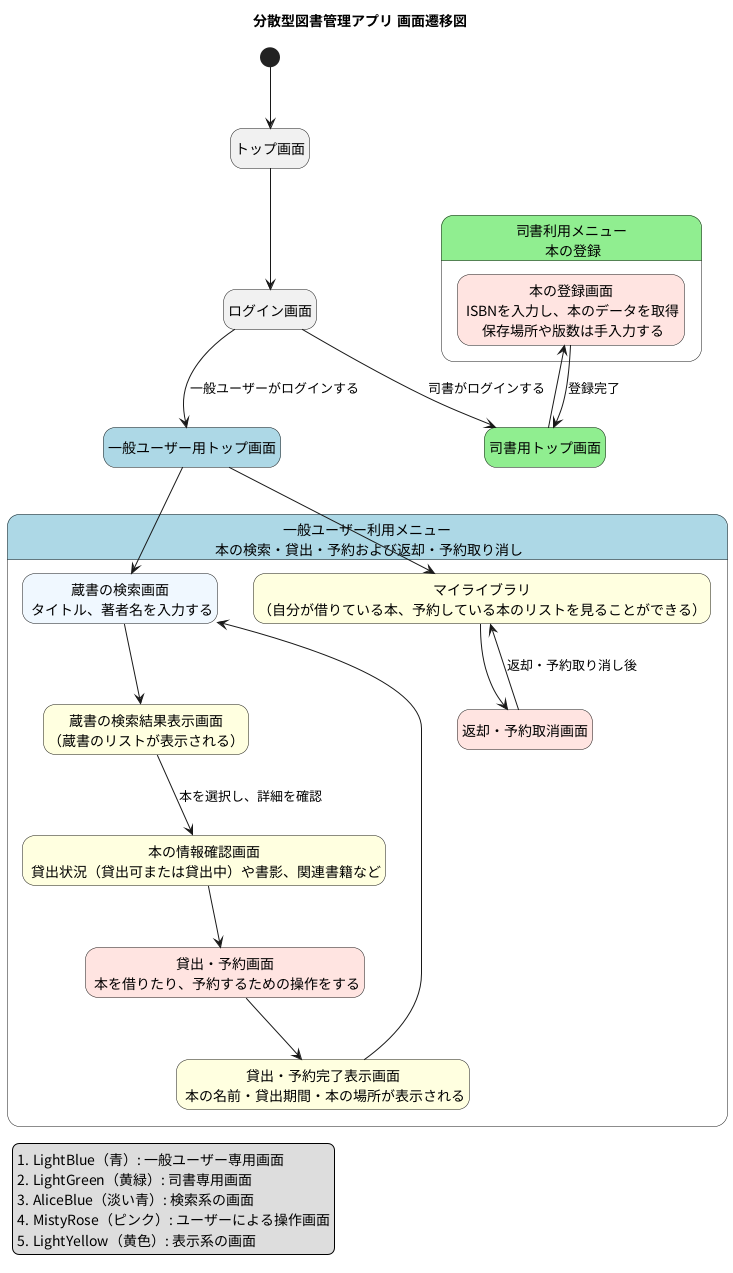 @startuml screen_flow
skinparam defaultFontName "Noto Sans CJK JP"
hide empty description

title 分散型図書管理アプリ 画面遷移図   

legend left
#LightBlue（青）: 一般ユーザー専用画面
#LightGreen（黄緑）: 司書専用画面
#AliceBlue（淡い青）: 検索系の画面
#MistyRose（ピンク）: ユーザーによる操作画面
#LightYellow（黄色）: 表示系の画面
end legend

[*] --> notLogin

    state "トップ画面" as notLogin
    state "ログイン画面" as login
    state "一般ユーザー用トップ画面" as user #LightBlue
    state "司書用トップ画面" as librarian #LightGreen
    notLogin --> login 
    login --> user : 一般ユーザーがログインする
    login --> librarian : 司書がログインする


state "司書利用メニュー\n 本の登録" as bookManagement #LightGreen {
    state "本の登録画面\n ISBNを入力し、本のデータを取得\n 保存場所や版数は手入力する" as bookRegistration <<操作>>
}
librarian --> bookRegistration
bookRegistration --> librarian : 登録完了



state "一般ユーザー利用メニュー\n 本の検索・貸出・予約および返却・予約取り消し" as bookUse #LightBlue {
    state "蔵書の検索画面\n タイトル、著者名を入力する" as bookSearch <<検索>> 
    state "蔵書の検索結果表示画面\n（蔵書のリストが表示される）" as searchResult <<表示>>
    state "本の情報確認画面\n 貸出状況（貸出可または貸出中）や書影、関連書籍など" as bookStatus <<表示>>
    state "貸出・予約画面\n 本を借りたり、予約するための操作をする" as borrowAndBook <<操作>>
    state "貸出・予約完了表示画面\n 本の名前・貸出期間・本の場所が表示される" as borrowCompletion <<表示>>
    
    state "マイライブラリ\n（自分が借りている本、予約している本のリストを見ることができる）" as borrowingBooks <<表示>>
    state "返却・予約取消画面" as returnAndCancelReservation <<操作>>

    ' 本の貸出の流れ
    bookSearch --> searchResult
    searchResult --> bookStatus : 本を選択し、詳細を確認
    bookStatus --> borrowAndBook
    borrowAndBook --> borrowCompletion
    borrowCompletion --> bookSearch 
    
    ' 本の返却の流れ
    borrowingBooks --> returnAndCancelReservation
    returnAndCancelReservation --> borrowingBooks : 返却・予約取り消し後
}
user --> bookSearch
user --> borrowingBooks

skinparam state {
  BackgroundColor<<検索>> AliceBlue
  BackgroundColor<<操作>> MistyRose
  BackgroundColor<<表示>> LightYellow
}


@enduml

